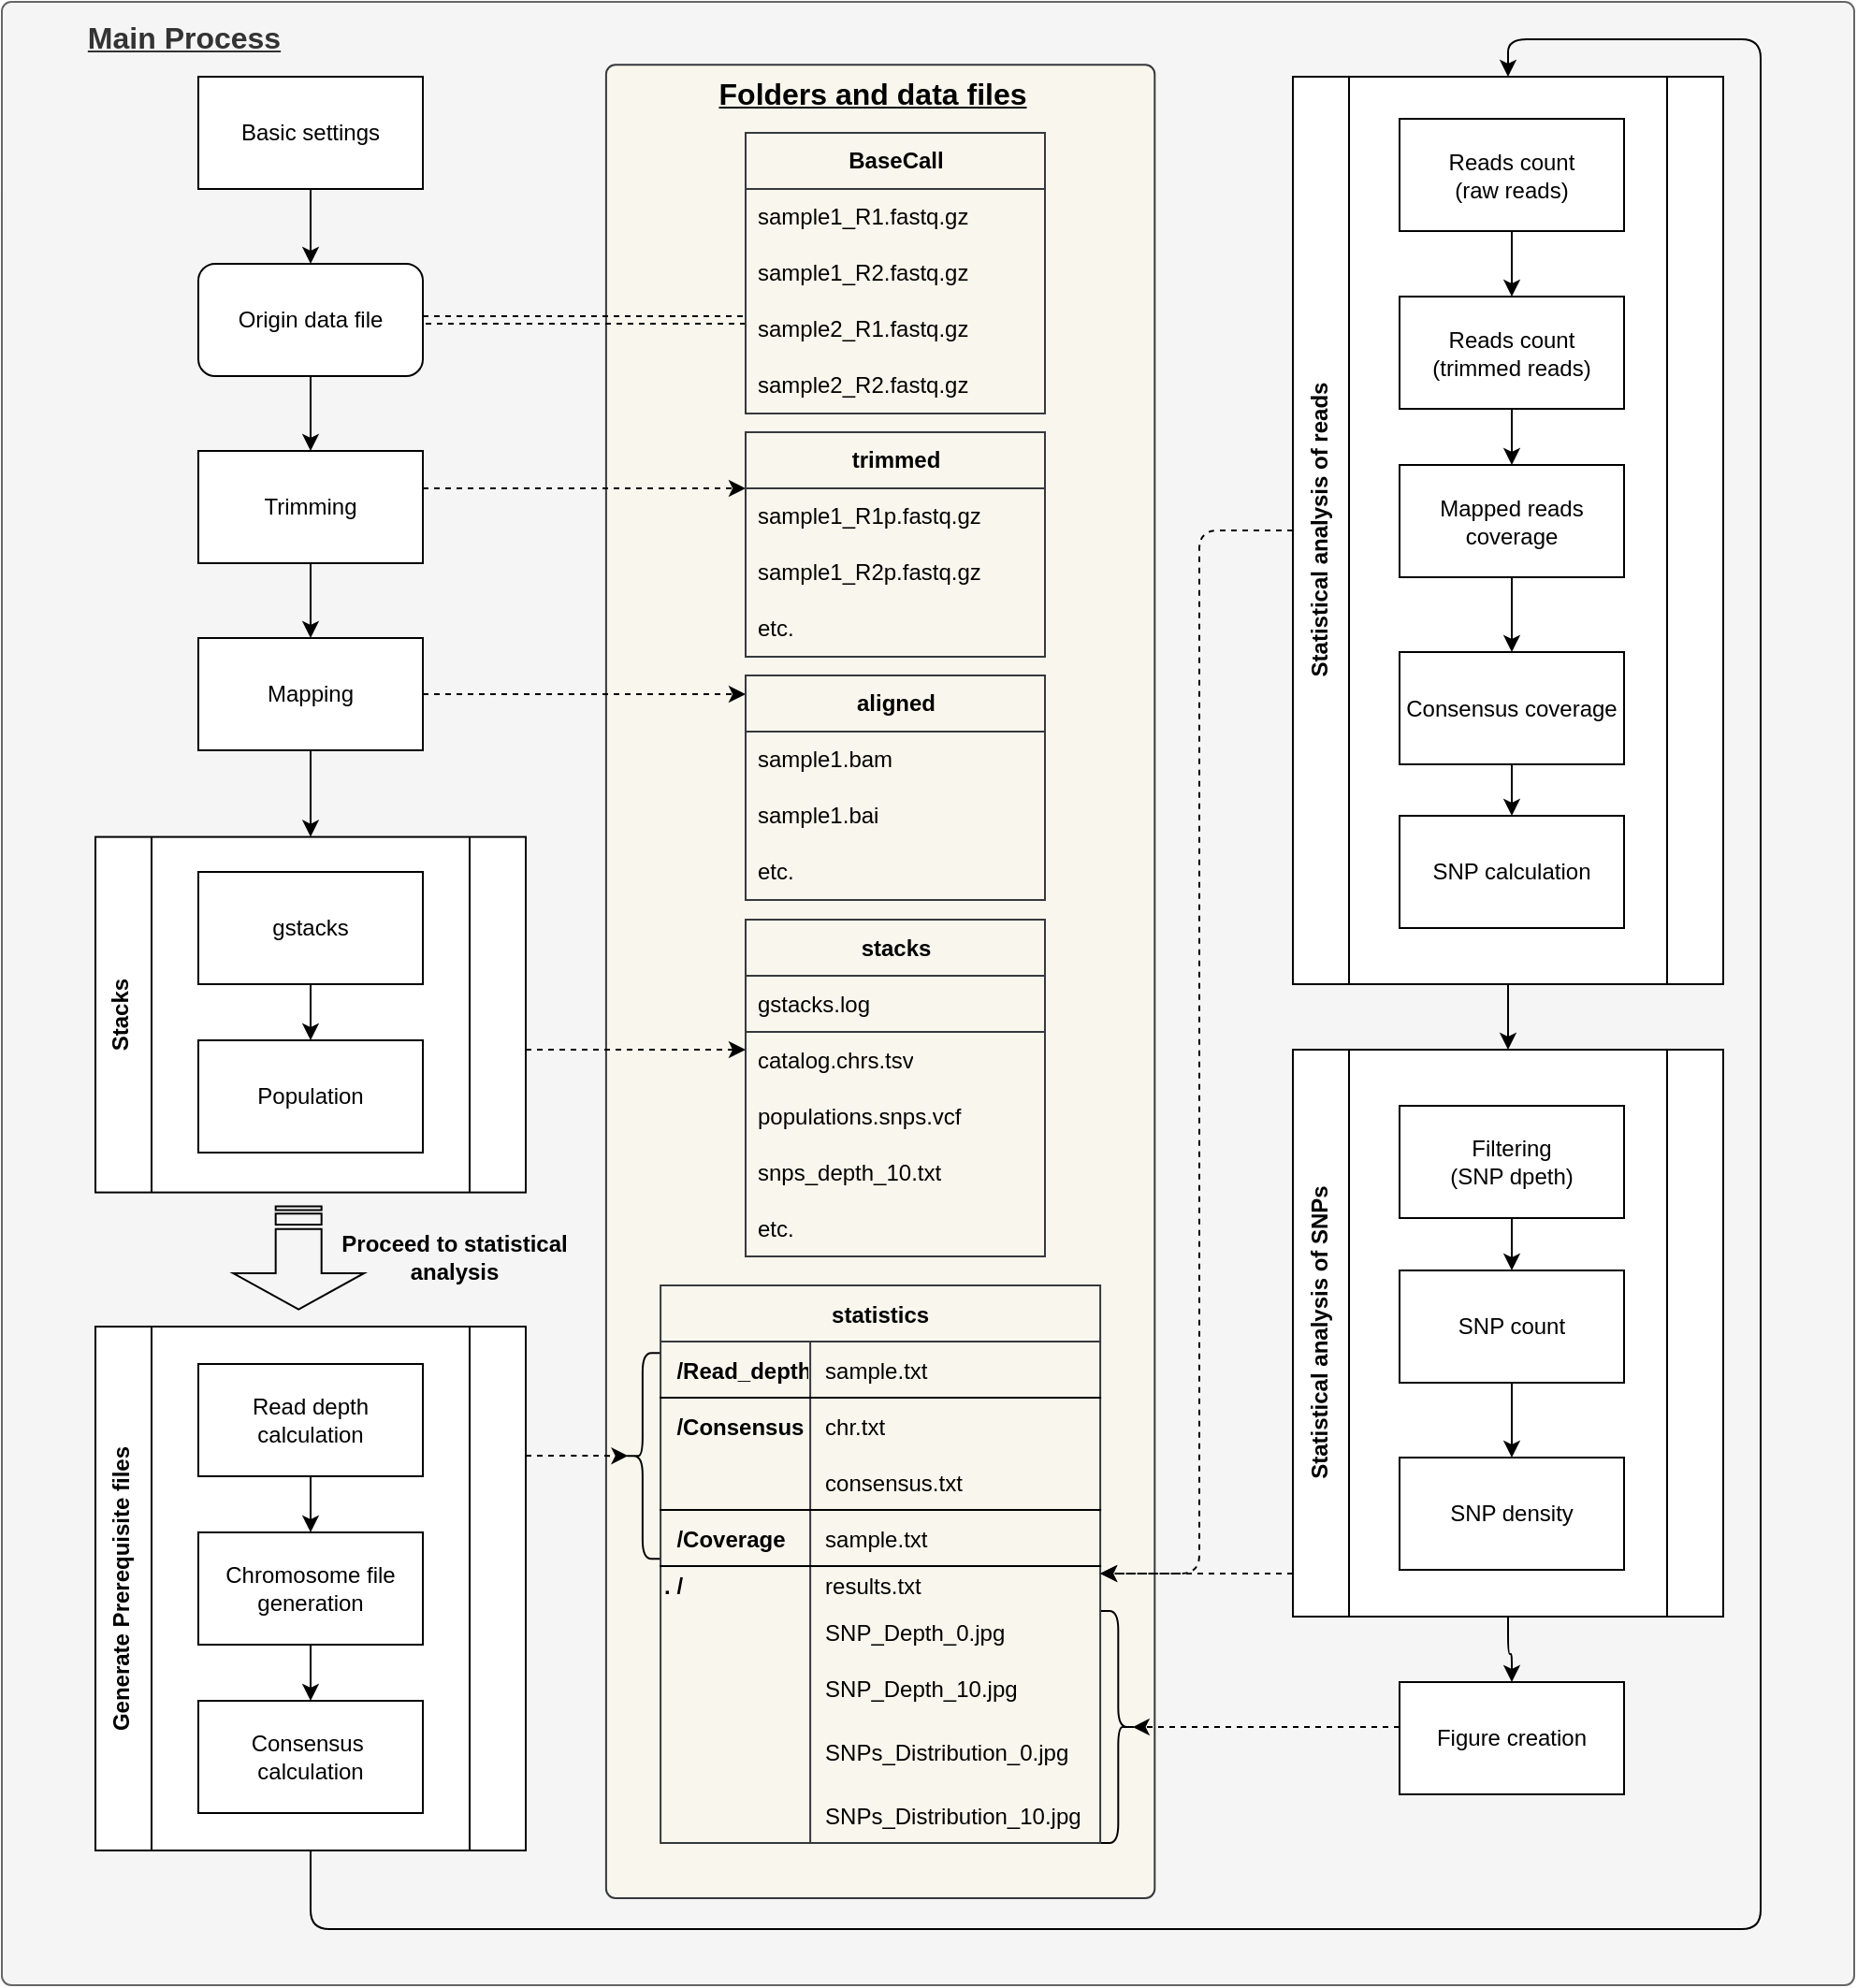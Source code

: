 <mxfile version="20.8.5" type="github">
  <diagram id="C5RBs43oDa-KdzZeNtuy" name="Page-1">
    <mxGraphModel dx="1242" dy="796" grid="1" gridSize="10" guides="1" tooltips="1" connect="1" arrows="1" fold="1" page="1" pageScale="1" pageWidth="1169" pageHeight="827" math="0" shadow="0">
      <root>
        <mxCell id="WIyWlLk6GJQsqaUBKTNV-0" />
        <mxCell id="WIyWlLk6GJQsqaUBKTNV-1" parent="WIyWlLk6GJQsqaUBKTNV-0" />
        <mxCell id="ZqLwVkyyeCJWZtCOjeCk-284" value="" style="rounded=1;absoluteArcSize=1;html=1;arcSize=10;sketch=0;fillColor=#f5f5f5;fontColor=#333333;strokeColor=#666666;fontStyle=5;align=left;verticalAlign=top;fontSize=16;" parent="WIyWlLk6GJQsqaUBKTNV-1" vertex="1">
          <mxGeometry x="50" y="60" width="990" height="1060" as="geometry" />
        </mxCell>
        <mxCell id="ZqLwVkyyeCJWZtCOjeCk-285" value="" style="html=1;shape=mxgraph.er.anchor;whiteSpace=wrap;sketch=0;fillColor=none;gradientColor=none;" parent="ZqLwVkyyeCJWZtCOjeCk-284" vertex="1">
          <mxGeometry width="495" height="1060.0" as="geometry" />
        </mxCell>
        <mxCell id="ZqLwVkyyeCJWZtCOjeCk-286" value="" style="rounded=1;absoluteArcSize=1;html=1;arcSize=10;whiteSpace=wrap;points=[];sketch=0;fillColor=#f9f7ed;strokeColor=#36393d;" parent="ZqLwVkyyeCJWZtCOjeCk-284" vertex="1">
          <mxGeometry x="322.95" y="33.68" width="293.2" height="979.81" as="geometry" />
        </mxCell>
        <mxCell id="ZqLwVkyyeCJWZtCOjeCk-268" value="Folders and data files" style="text;html=1;align=center;verticalAlign=middle;resizable=0;points=[];autosize=1;strokeColor=none;fillColor=none;sketch=0;fontStyle=5;fontSize=16;" parent="ZqLwVkyyeCJWZtCOjeCk-284" vertex="1">
          <mxGeometry x="370.049" y="33.681" width="190" height="30" as="geometry" />
        </mxCell>
        <mxCell id="ZqLwVkyyeCJWZtCOjeCk-260" value="" style="shape=curlyBracket;whiteSpace=wrap;html=1;rounded=1;flipH=1;labelPosition=right;verticalLabelPosition=middle;align=left;verticalAlign=middle;sketch=0;fillColor=none;gradientColor=none;rotation=-180;" parent="ZqLwVkyyeCJWZtCOjeCk-284" vertex="1">
          <mxGeometry x="332.83" y="722.11" width="19.22" height="110" as="geometry" />
        </mxCell>
        <mxCell id="ZqLwVkyyeCJWZtCOjeCk-213" value="" style="shape=curlyBracket;whiteSpace=wrap;html=1;rounded=1;flipH=1;labelPosition=right;verticalLabelPosition=middle;align=left;verticalAlign=middle;sketch=0;fillColor=none;gradientColor=none;" parent="ZqLwVkyyeCJWZtCOjeCk-284" vertex="1">
          <mxGeometry x="587.05" y="860" width="19.22" height="124.02" as="geometry" />
        </mxCell>
        <mxCell id="ZqLwVkyyeCJWZtCOjeCk-303" value="&lt;span style=&quot;color: rgb(51, 51, 51); font-weight: 700; text-align: left;&quot;&gt; &lt;/span&gt;&lt;span style=&quot;color: rgb(51, 51, 51); font-weight: 700; text-align: left; text-decoration-line: underline;&quot;&gt;Main Process&lt;/span&gt;" style="text;html=1;strokeColor=none;fillColor=none;align=center;verticalAlign=middle;whiteSpace=wrap;rounded=0;dashed=1;sketch=0;fontSize=16;" parent="ZqLwVkyyeCJWZtCOjeCk-284" vertex="1">
          <mxGeometry x="30.002" y="3.68" width="134.563" height="30" as="geometry" />
        </mxCell>
        <mxCell id="ZqLwVkyyeCJWZtCOjeCk-277" value="&lt;span style=&quot;&quot;&gt;Proceed to statistical analysis&lt;/span&gt;" style="text;html=1;strokeColor=none;fillColor=none;align=center;verticalAlign=middle;whiteSpace=wrap;rounded=0;sketch=0;fontStyle=1" parent="ZqLwVkyyeCJWZtCOjeCk-284" vertex="1">
          <mxGeometry x="164.566" y="656.579" width="153.786" height="29.444" as="geometry" />
        </mxCell>
        <mxCell id="ZqLwVkyyeCJWZtCOjeCk-266" value="" style="html=1;shadow=0;dashed=0;align=center;verticalAlign=middle;shape=mxgraph.arrows2.stripedArrow;dy=0.65;dx=19.35;notch=12.12;sketch=0;fillColor=none;gradientColor=none;rotation=90;horizontal=0;" parent="ZqLwVkyyeCJWZtCOjeCk-284" vertex="1">
          <mxGeometry x="131.09" y="636.3" width="55" height="70" as="geometry" />
        </mxCell>
        <mxCell id="udIDpk6i8Oj4AV6wkEg2-2" value="Stacks" style="shape=process;whiteSpace=wrap;html=1;backgroundOutline=1;horizontal=0;verticalAlign=top;fontStyle=1;size=0.13;" vertex="1" parent="ZqLwVkyyeCJWZtCOjeCk-284">
          <mxGeometry x="50" y="446.3" width="230" height="190" as="geometry" />
        </mxCell>
        <mxCell id="udIDpk6i8Oj4AV6wkEg2-3" value="Basic settings" style="rounded=0;whiteSpace=wrap;html=1;flipH=1;" vertex="1" parent="ZqLwVkyyeCJWZtCOjeCk-284">
          <mxGeometry x="105" y="40" width="120" height="60" as="geometry" />
        </mxCell>
        <mxCell id="ZqLwVkyyeCJWZtCOjeCk-4" value="Trimming" style="rounded=0;whiteSpace=wrap;html=1;flipH=1;" parent="ZqLwVkyyeCJWZtCOjeCk-284" vertex="1">
          <mxGeometry x="105" y="240" width="120" height="60" as="geometry" />
        </mxCell>
        <mxCell id="WIyWlLk6GJQsqaUBKTNV-3" value="Origin data file" style="rounded=1;whiteSpace=wrap;html=1;fontSize=12;glass=0;strokeWidth=1;shadow=0;flipH=1;" parent="ZqLwVkyyeCJWZtCOjeCk-284" vertex="1">
          <mxGeometry x="105" y="140" width="120" height="60" as="geometry" />
        </mxCell>
        <mxCell id="ZqLwVkyyeCJWZtCOjeCk-13" style="rounded=0;orthogonalLoop=1;jettySize=auto;html=1;entryX=0.5;entryY=0;entryDx=0;entryDy=0;" parent="ZqLwVkyyeCJWZtCOjeCk-284" source="WIyWlLk6GJQsqaUBKTNV-3" target="ZqLwVkyyeCJWZtCOjeCk-4" edge="1">
          <mxGeometry relative="1" as="geometry" />
        </mxCell>
        <mxCell id="udIDpk6i8Oj4AV6wkEg2-5" value="" style="edgeStyle=orthogonalEdgeStyle;rounded=0;orthogonalLoop=1;jettySize=auto;html=1;" edge="1" parent="ZqLwVkyyeCJWZtCOjeCk-284" source="udIDpk6i8Oj4AV6wkEg2-3" target="WIyWlLk6GJQsqaUBKTNV-3">
          <mxGeometry relative="1" as="geometry" />
        </mxCell>
        <mxCell id="ZqLwVkyyeCJWZtCOjeCk-168" value="statistics" style="shape=table;startSize=30;container=1;collapsible=1;childLayout=tableLayout;fixedRows=1;rowLines=0;fontStyle=1;align=center;resizeLast=1;fillColor=#f9f7ed;strokeColor=#36393d;" parent="ZqLwVkyyeCJWZtCOjeCk-284" vertex="1">
          <mxGeometry x="352.05" y="686.02" width="235" height="298" as="geometry" />
        </mxCell>
        <mxCell id="ZqLwVkyyeCJWZtCOjeCk-184" value="" style="shape=tableRow;horizontal=0;startSize=0;swimlaneHead=0;swimlaneBody=0;fillColor=none;collapsible=0;dropTarget=0;points=[[0,0.5],[1,0.5]];portConstraint=eastwest;top=0;left=0;right=0;bottom=1;" parent="ZqLwVkyyeCJWZtCOjeCk-168" vertex="1">
          <mxGeometry y="30" width="235" height="30" as="geometry" />
        </mxCell>
        <mxCell id="ZqLwVkyyeCJWZtCOjeCk-185" value="  /Read_depth" style="shape=partialRectangle;connectable=0;fillColor=none;top=0;left=0;bottom=0;right=0;fontStyle=1;overflow=hidden;align=left;" parent="ZqLwVkyyeCJWZtCOjeCk-184" vertex="1">
          <mxGeometry width="80" height="30" as="geometry">
            <mxRectangle width="80" height="30" as="alternateBounds" />
          </mxGeometry>
        </mxCell>
        <mxCell id="ZqLwVkyyeCJWZtCOjeCk-186" value="sample.txt" style="shape=partialRectangle;connectable=0;fillColor=none;top=0;left=0;bottom=0;right=0;align=left;spacingLeft=6;fontStyle=0;overflow=hidden;" parent="ZqLwVkyyeCJWZtCOjeCk-184" vertex="1">
          <mxGeometry x="80" width="155" height="30" as="geometry">
            <mxRectangle width="155" height="30" as="alternateBounds" />
          </mxGeometry>
        </mxCell>
        <mxCell id="ZqLwVkyyeCJWZtCOjeCk-169" value="" style="shape=tableRow;horizontal=0;startSize=0;swimlaneHead=0;swimlaneBody=0;fillColor=none;collapsible=0;dropTarget=0;points=[[0,0.5],[1,0.5]];portConstraint=eastwest;top=0;left=0;right=0;bottom=0;" parent="ZqLwVkyyeCJWZtCOjeCk-168" vertex="1">
          <mxGeometry y="60" width="235" height="30" as="geometry" />
        </mxCell>
        <mxCell id="ZqLwVkyyeCJWZtCOjeCk-170" value="  /Consensus" style="shape=partialRectangle;connectable=0;fillColor=none;top=0;left=0;bottom=0;right=0;fontStyle=1;overflow=hidden;align=left;" parent="ZqLwVkyyeCJWZtCOjeCk-169" vertex="1">
          <mxGeometry width="80" height="30" as="geometry">
            <mxRectangle width="80" height="30" as="alternateBounds" />
          </mxGeometry>
        </mxCell>
        <mxCell id="ZqLwVkyyeCJWZtCOjeCk-171" value="chr.txt" style="shape=partialRectangle;connectable=0;fillColor=none;top=0;left=0;bottom=0;right=0;align=left;spacingLeft=6;fontStyle=0;overflow=hidden;" parent="ZqLwVkyyeCJWZtCOjeCk-169" vertex="1">
          <mxGeometry x="80" width="155" height="30" as="geometry">
            <mxRectangle width="155" height="30" as="alternateBounds" />
          </mxGeometry>
        </mxCell>
        <mxCell id="ZqLwVkyyeCJWZtCOjeCk-172" value="" style="shape=tableRow;horizontal=0;startSize=0;swimlaneHead=0;swimlaneBody=0;fillColor=none;collapsible=0;dropTarget=0;points=[[0,0.5],[1,0.5]];portConstraint=eastwest;top=0;left=0;right=0;bottom=1;" parent="ZqLwVkyyeCJWZtCOjeCk-168" vertex="1">
          <mxGeometry y="90" width="235" height="30" as="geometry" />
        </mxCell>
        <mxCell id="ZqLwVkyyeCJWZtCOjeCk-173" value="" style="shape=partialRectangle;connectable=0;fillColor=none;top=0;left=0;bottom=0;right=0;fontStyle=1;overflow=hidden;align=left;" parent="ZqLwVkyyeCJWZtCOjeCk-172" vertex="1">
          <mxGeometry width="80" height="30" as="geometry">
            <mxRectangle width="80" height="30" as="alternateBounds" />
          </mxGeometry>
        </mxCell>
        <mxCell id="ZqLwVkyyeCJWZtCOjeCk-174" value="consensus.txt" style="shape=partialRectangle;connectable=0;fillColor=none;top=0;left=0;bottom=0;right=0;align=left;spacingLeft=6;fontStyle=0;overflow=hidden;" parent="ZqLwVkyyeCJWZtCOjeCk-172" vertex="1">
          <mxGeometry x="80" width="155" height="30" as="geometry">
            <mxRectangle width="155" height="30" as="alternateBounds" />
          </mxGeometry>
        </mxCell>
        <mxCell id="ZqLwVkyyeCJWZtCOjeCk-187" value="" style="shape=tableRow;horizontal=0;startSize=0;swimlaneHead=0;swimlaneBody=0;fillColor=none;collapsible=0;dropTarget=0;points=[[0,0.5],[1,0.5]];portConstraint=eastwest;top=0;left=0;right=0;bottom=1;" parent="ZqLwVkyyeCJWZtCOjeCk-168" vertex="1">
          <mxGeometry y="120" width="235" height="30" as="geometry" />
        </mxCell>
        <mxCell id="ZqLwVkyyeCJWZtCOjeCk-188" value="  /Coverage" style="shape=partialRectangle;connectable=0;fillColor=none;top=0;left=0;bottom=0;right=0;fontStyle=1;overflow=hidden;align=left;" parent="ZqLwVkyyeCJWZtCOjeCk-187" vertex="1">
          <mxGeometry width="80" height="30" as="geometry">
            <mxRectangle width="80" height="30" as="alternateBounds" />
          </mxGeometry>
        </mxCell>
        <mxCell id="ZqLwVkyyeCJWZtCOjeCk-189" value="sample.txt" style="shape=partialRectangle;connectable=0;fillColor=none;top=0;left=0;bottom=0;right=0;align=left;spacingLeft=6;fontStyle=0;overflow=hidden;" parent="ZqLwVkyyeCJWZtCOjeCk-187" vertex="1">
          <mxGeometry x="80" width="155" height="30" as="geometry">
            <mxRectangle width="155" height="30" as="alternateBounds" />
          </mxGeometry>
        </mxCell>
        <mxCell id="ZqLwVkyyeCJWZtCOjeCk-175" value="" style="shape=tableRow;horizontal=0;startSize=0;swimlaneHead=0;swimlaneBody=0;fillColor=none;collapsible=0;dropTarget=0;points=[[0,0.5],[1,0.5]];portConstraint=eastwest;top=0;left=0;right=0;bottom=0;fontStyle=1" parent="ZqLwVkyyeCJWZtCOjeCk-168" vertex="1">
          <mxGeometry y="150" width="235" height="20" as="geometry" />
        </mxCell>
        <mxCell id="ZqLwVkyyeCJWZtCOjeCk-176" value=". /" style="shape=partialRectangle;connectable=0;fillColor=none;top=0;left=0;bottom=0;right=0;editable=1;overflow=hidden;fontStyle=1;align=left;" parent="ZqLwVkyyeCJWZtCOjeCk-175" vertex="1">
          <mxGeometry width="80" height="20" as="geometry">
            <mxRectangle width="80" height="20" as="alternateBounds" />
          </mxGeometry>
        </mxCell>
        <mxCell id="ZqLwVkyyeCJWZtCOjeCk-177" value="results.txt" style="shape=partialRectangle;connectable=0;fillColor=none;top=0;left=0;bottom=0;right=0;align=left;spacingLeft=6;overflow=hidden;" parent="ZqLwVkyyeCJWZtCOjeCk-175" vertex="1">
          <mxGeometry x="80" width="155" height="20" as="geometry">
            <mxRectangle width="155" height="20" as="alternateBounds" />
          </mxGeometry>
        </mxCell>
        <mxCell id="ZqLwVkyyeCJWZtCOjeCk-178" value="" style="shape=tableRow;horizontal=0;startSize=0;swimlaneHead=0;swimlaneBody=0;fillColor=none;collapsible=0;dropTarget=0;points=[[0,0.5],[1,0.5]];portConstraint=eastwest;top=0;left=0;right=0;bottom=0;" parent="ZqLwVkyyeCJWZtCOjeCk-168" vertex="1">
          <mxGeometry y="170" width="235" height="30" as="geometry" />
        </mxCell>
        <mxCell id="ZqLwVkyyeCJWZtCOjeCk-179" value="" style="shape=partialRectangle;connectable=0;fillColor=none;top=0;left=0;bottom=0;right=0;editable=1;overflow=hidden;" parent="ZqLwVkyyeCJWZtCOjeCk-178" vertex="1">
          <mxGeometry width="80" height="30" as="geometry">
            <mxRectangle width="80" height="30" as="alternateBounds" />
          </mxGeometry>
        </mxCell>
        <mxCell id="ZqLwVkyyeCJWZtCOjeCk-180" value="SNP_Depth_0.jpg" style="shape=partialRectangle;connectable=0;fillColor=none;top=0;left=0;bottom=0;right=0;align=left;spacingLeft=6;overflow=hidden;" parent="ZqLwVkyyeCJWZtCOjeCk-178" vertex="1">
          <mxGeometry x="80" width="155" height="30" as="geometry">
            <mxRectangle width="155" height="30" as="alternateBounds" />
          </mxGeometry>
        </mxCell>
        <mxCell id="ZqLwVkyyeCJWZtCOjeCk-181" value="" style="shape=tableRow;horizontal=0;startSize=0;swimlaneHead=0;swimlaneBody=0;fillColor=none;collapsible=0;dropTarget=0;points=[[0,0.5],[1,0.5]];portConstraint=eastwest;top=0;left=0;right=0;bottom=0;" parent="ZqLwVkyyeCJWZtCOjeCk-168" vertex="1">
          <mxGeometry y="200" width="235" height="30" as="geometry" />
        </mxCell>
        <mxCell id="ZqLwVkyyeCJWZtCOjeCk-182" value="" style="shape=partialRectangle;connectable=0;fillColor=none;top=0;left=0;bottom=0;right=0;editable=1;overflow=hidden;" parent="ZqLwVkyyeCJWZtCOjeCk-181" vertex="1">
          <mxGeometry width="80" height="30" as="geometry">
            <mxRectangle width="80" height="30" as="alternateBounds" />
          </mxGeometry>
        </mxCell>
        <mxCell id="ZqLwVkyyeCJWZtCOjeCk-183" value="SNP_Depth_10.jpg" style="shape=partialRectangle;connectable=0;fillColor=none;top=0;left=0;bottom=0;right=0;align=left;spacingLeft=6;overflow=hidden;" parent="ZqLwVkyyeCJWZtCOjeCk-181" vertex="1">
          <mxGeometry x="80" width="155" height="30" as="geometry">
            <mxRectangle width="155" height="30" as="alternateBounds" />
          </mxGeometry>
        </mxCell>
        <mxCell id="ZqLwVkyyeCJWZtCOjeCk-195" value="" style="shape=tableRow;horizontal=0;startSize=0;swimlaneHead=0;swimlaneBody=0;fillColor=none;collapsible=0;dropTarget=0;points=[[0,0.5],[1,0.5]];portConstraint=eastwest;top=0;left=0;right=0;bottom=0;" parent="ZqLwVkyyeCJWZtCOjeCk-168" vertex="1">
          <mxGeometry y="230" width="235" height="38" as="geometry" />
        </mxCell>
        <mxCell id="ZqLwVkyyeCJWZtCOjeCk-196" value="" style="shape=partialRectangle;connectable=0;fillColor=none;top=0;left=0;bottom=0;right=0;editable=1;overflow=hidden;" parent="ZqLwVkyyeCJWZtCOjeCk-195" vertex="1">
          <mxGeometry width="80" height="38" as="geometry">
            <mxRectangle width="80" height="38" as="alternateBounds" />
          </mxGeometry>
        </mxCell>
        <mxCell id="ZqLwVkyyeCJWZtCOjeCk-197" value="SNPs_Distribution_0.jpg" style="shape=partialRectangle;connectable=0;fillColor=none;top=0;left=0;bottom=0;right=0;align=left;spacingLeft=6;overflow=hidden;" parent="ZqLwVkyyeCJWZtCOjeCk-195" vertex="1">
          <mxGeometry x="80" width="155" height="38" as="geometry">
            <mxRectangle width="155" height="38" as="alternateBounds" />
          </mxGeometry>
        </mxCell>
        <mxCell id="ZqLwVkyyeCJWZtCOjeCk-198" value="" style="shape=tableRow;horizontal=0;startSize=0;swimlaneHead=0;swimlaneBody=0;fillColor=none;collapsible=0;dropTarget=0;points=[[0,0.5],[1,0.5]];portConstraint=eastwest;top=0;left=0;right=0;bottom=0;" parent="ZqLwVkyyeCJWZtCOjeCk-168" vertex="1">
          <mxGeometry y="268" width="235" height="30" as="geometry" />
        </mxCell>
        <mxCell id="ZqLwVkyyeCJWZtCOjeCk-199" value="" style="shape=partialRectangle;connectable=0;fillColor=none;top=0;left=0;bottom=0;right=0;editable=1;overflow=hidden;" parent="ZqLwVkyyeCJWZtCOjeCk-198" vertex="1">
          <mxGeometry width="80" height="30" as="geometry">
            <mxRectangle width="80" height="30" as="alternateBounds" />
          </mxGeometry>
        </mxCell>
        <mxCell id="ZqLwVkyyeCJWZtCOjeCk-200" value="SNPs_Distribution_10.jpg" style="shape=partialRectangle;connectable=0;fillColor=none;top=0;left=0;bottom=0;right=0;align=left;spacingLeft=6;overflow=hidden;" parent="ZqLwVkyyeCJWZtCOjeCk-198" vertex="1">
          <mxGeometry x="80" width="155" height="30" as="geometry">
            <mxRectangle width="155" height="30" as="alternateBounds" />
          </mxGeometry>
        </mxCell>
        <mxCell id="ZqLwVkyyeCJWZtCOjeCk-234" style="edgeStyle=orthogonalEdgeStyle;orthogonalLoop=1;jettySize=auto;html=1;endArrow=none;endFill=0;shape=link;dashed=1;" parent="WIyWlLk6GJQsqaUBKTNV-1" source="WIyWlLk6GJQsqaUBKTNV-3" target="ZqLwVkyyeCJWZtCOjeCk-22" edge="1">
          <mxGeometry relative="1" as="geometry">
            <Array as="points">
              <mxPoint x="400" y="230" />
              <mxPoint x="400" y="230" />
            </Array>
          </mxGeometry>
        </mxCell>
        <mxCell id="ZqLwVkyyeCJWZtCOjeCk-15" value="" style="edgeStyle=none;rounded=0;orthogonalLoop=1;jettySize=auto;html=1;" parent="WIyWlLk6GJQsqaUBKTNV-1" source="ZqLwVkyyeCJWZtCOjeCk-4" target="ZqLwVkyyeCJWZtCOjeCk-14" edge="1">
          <mxGeometry relative="1" as="geometry" />
        </mxCell>
        <mxCell id="ZqLwVkyyeCJWZtCOjeCk-290" style="edgeStyle=orthogonalEdgeStyle;orthogonalLoop=1;jettySize=auto;html=1;startArrow=none;startFill=0;endArrow=classic;endFill=1;dashed=1;" parent="WIyWlLk6GJQsqaUBKTNV-1" source="ZqLwVkyyeCJWZtCOjeCk-4" target="ZqLwVkyyeCJWZtCOjeCk-6" edge="1">
          <mxGeometry relative="1" as="geometry">
            <Array as="points">
              <mxPoint x="410" y="320" />
              <mxPoint x="410" y="320" />
            </Array>
          </mxGeometry>
        </mxCell>
        <mxCell id="ZqLwVkyyeCJWZtCOjeCk-6" value="trimmed" style="swimlane;fontStyle=1;childLayout=stackLayout;horizontal=1;startSize=30;horizontalStack=0;resizeParent=1;resizeParentMax=0;resizeLast=0;collapsible=1;marginBottom=0;whiteSpace=wrap;html=1;fillColor=#f9f7ed;strokeColor=#36393d;" parent="WIyWlLk6GJQsqaUBKTNV-1" vertex="1">
          <mxGeometry x="447.5" y="290" width="160" height="120" as="geometry" />
        </mxCell>
        <mxCell id="ZqLwVkyyeCJWZtCOjeCk-45" value="sample1_R1p.fastq.gz" style="text;strokeColor=none;fillColor=none;align=left;verticalAlign=middle;spacingLeft=4;spacingRight=4;overflow=hidden;points=[[0,0.5],[1,0.5]];portConstraint=eastwest;rotatable=0;whiteSpace=wrap;html=1;" parent="ZqLwVkyyeCJWZtCOjeCk-6" vertex="1">
          <mxGeometry y="30" width="160" height="30" as="geometry" />
        </mxCell>
        <mxCell id="ZqLwVkyyeCJWZtCOjeCk-46" value="sample1_R2p.fastq.gz" style="text;strokeColor=none;fillColor=none;align=left;verticalAlign=middle;spacingLeft=4;spacingRight=4;overflow=hidden;points=[[0,0.5],[1,0.5]];portConstraint=eastwest;rotatable=0;whiteSpace=wrap;html=1;" parent="ZqLwVkyyeCJWZtCOjeCk-6" vertex="1">
          <mxGeometry y="60" width="160" height="30" as="geometry" />
        </mxCell>
        <mxCell id="ZqLwVkyyeCJWZtCOjeCk-47" value="etc." style="text;strokeColor=none;fillColor=none;align=left;verticalAlign=middle;spacingLeft=4;spacingRight=4;overflow=hidden;points=[[0,0.5],[1,0.5]];portConstraint=eastwest;rotatable=0;whiteSpace=wrap;html=1;" parent="ZqLwVkyyeCJWZtCOjeCk-6" vertex="1">
          <mxGeometry y="90" width="160" height="30" as="geometry" />
        </mxCell>
        <mxCell id="ZqLwVkyyeCJWZtCOjeCk-17" value="" style="edgeStyle=none;rounded=0;orthogonalLoop=1;jettySize=auto;html=1;entryX=0.5;entryY=0;entryDx=0;entryDy=0;" parent="WIyWlLk6GJQsqaUBKTNV-1" source="ZqLwVkyyeCJWZtCOjeCk-14" edge="1" target="udIDpk6i8Oj4AV6wkEg2-2">
          <mxGeometry relative="1" as="geometry">
            <mxPoint x="215" y="500" as="targetPoint" />
          </mxGeometry>
        </mxCell>
        <mxCell id="ZqLwVkyyeCJWZtCOjeCk-291" style="edgeStyle=orthogonalEdgeStyle;orthogonalLoop=1;jettySize=auto;html=1;startArrow=none;startFill=0;endArrow=classic;endFill=1;dashed=1;" parent="WIyWlLk6GJQsqaUBKTNV-1" source="ZqLwVkyyeCJWZtCOjeCk-14" target="ZqLwVkyyeCJWZtCOjeCk-26" edge="1">
          <mxGeometry relative="1" as="geometry">
            <Array as="points">
              <mxPoint x="410" y="430" />
              <mxPoint x="410" y="430" />
            </Array>
          </mxGeometry>
        </mxCell>
        <mxCell id="ZqLwVkyyeCJWZtCOjeCk-14" value="Mapping" style="whiteSpace=wrap;html=1;rounded=0;" parent="WIyWlLk6GJQsqaUBKTNV-1" vertex="1">
          <mxGeometry x="155" y="400" width="120" height="60" as="geometry" />
        </mxCell>
        <mxCell id="ZqLwVkyyeCJWZtCOjeCk-26" value="aligned" style="swimlane;fontStyle=1;childLayout=stackLayout;horizontal=1;startSize=30;horizontalStack=0;resizeParent=1;resizeParentMax=0;resizeLast=0;collapsible=1;marginBottom=0;whiteSpace=wrap;html=1;fillColor=#f9f7ed;strokeColor=#36393d;" parent="WIyWlLk6GJQsqaUBKTNV-1" vertex="1">
          <mxGeometry x="447.5" y="420" width="160" height="120" as="geometry" />
        </mxCell>
        <mxCell id="ZqLwVkyyeCJWZtCOjeCk-27" value="sample1.bam" style="text;strokeColor=none;fillColor=none;align=left;verticalAlign=middle;spacingLeft=4;spacingRight=4;overflow=hidden;points=[[0,0.5],[1,0.5]];portConstraint=eastwest;rotatable=0;whiteSpace=wrap;html=1;" parent="ZqLwVkyyeCJWZtCOjeCk-26" vertex="1">
          <mxGeometry y="30" width="160" height="30" as="geometry" />
        </mxCell>
        <mxCell id="ZqLwVkyyeCJWZtCOjeCk-28" value="sample1.bai" style="text;strokeColor=none;fillColor=none;align=left;verticalAlign=middle;spacingLeft=4;spacingRight=4;overflow=hidden;points=[[0,0.5],[1,0.5]];portConstraint=eastwest;rotatable=0;whiteSpace=wrap;html=1;" parent="ZqLwVkyyeCJWZtCOjeCk-26" vertex="1">
          <mxGeometry y="60" width="160" height="30" as="geometry" />
        </mxCell>
        <mxCell id="ZqLwVkyyeCJWZtCOjeCk-249" value="etc." style="text;strokeColor=none;fillColor=none;align=left;verticalAlign=middle;spacingLeft=4;spacingRight=4;overflow=hidden;points=[[0,0.5],[1,0.5]];portConstraint=eastwest;rotatable=0;whiteSpace=wrap;html=1;" parent="ZqLwVkyyeCJWZtCOjeCk-26" vertex="1">
          <mxGeometry y="90" width="160" height="30" as="geometry" />
        </mxCell>
        <mxCell id="ZqLwVkyyeCJWZtCOjeCk-30" value="stacks" style="swimlane;fontStyle=1;childLayout=stackLayout;horizontal=1;startSize=30;horizontalStack=0;resizeParent=1;resizeParentMax=0;resizeLast=0;collapsible=1;marginBottom=0;whiteSpace=wrap;html=1;fillColor=#f9f7ed;strokeColor=#36393d;" parent="WIyWlLk6GJQsqaUBKTNV-1" vertex="1">
          <mxGeometry x="447.5" y="550.5" width="160" height="180" as="geometry" />
        </mxCell>
        <mxCell id="ZqLwVkyyeCJWZtCOjeCk-252" value="gstacks.log" style="text;strokeColor=#36393d;fillColor=#f9f7ed;align=left;verticalAlign=middle;spacingLeft=4;spacingRight=4;overflow=hidden;points=[[0,0.5],[1,0.5]];portConstraint=eastwest;rotatable=0;whiteSpace=wrap;html=1;" parent="ZqLwVkyyeCJWZtCOjeCk-30" vertex="1">
          <mxGeometry y="30" width="160" height="30" as="geometry" />
        </mxCell>
        <mxCell id="ZqLwVkyyeCJWZtCOjeCk-31" value="catalog.chrs.tsv" style="text;strokeColor=none;fillColor=none;align=left;verticalAlign=middle;spacingLeft=4;spacingRight=4;overflow=hidden;points=[[0,0.5],[1,0.5]];portConstraint=eastwest;rotatable=0;whiteSpace=wrap;html=1;" parent="ZqLwVkyyeCJWZtCOjeCk-30" vertex="1">
          <mxGeometry y="60" width="160" height="30" as="geometry" />
        </mxCell>
        <mxCell id="ZqLwVkyyeCJWZtCOjeCk-33" value="populations.snps.vcf" style="text;strokeColor=none;fillColor=none;align=left;verticalAlign=middle;spacingLeft=4;spacingRight=4;overflow=hidden;points=[[0,0.5],[1,0.5]];portConstraint=eastwest;rotatable=0;whiteSpace=wrap;html=1;" parent="ZqLwVkyyeCJWZtCOjeCk-30" vertex="1">
          <mxGeometry y="90" width="160" height="30" as="geometry" />
        </mxCell>
        <mxCell id="ZqLwVkyyeCJWZtCOjeCk-250" value="snps_depth_10.txt" style="text;strokeColor=none;fillColor=none;align=left;verticalAlign=middle;spacingLeft=4;spacingRight=4;overflow=hidden;points=[[0,0.5],[1,0.5]];portConstraint=eastwest;rotatable=0;whiteSpace=wrap;html=1;" parent="ZqLwVkyyeCJWZtCOjeCk-30" vertex="1">
          <mxGeometry y="120" width="160" height="30" as="geometry" />
        </mxCell>
        <mxCell id="ZqLwVkyyeCJWZtCOjeCk-251" value="etc." style="text;strokeColor=none;fillColor=none;align=left;verticalAlign=middle;spacingLeft=4;spacingRight=4;overflow=hidden;points=[[0,0.5],[1,0.5]];portConstraint=eastwest;rotatable=0;whiteSpace=wrap;html=1;" parent="ZqLwVkyyeCJWZtCOjeCk-30" vertex="1">
          <mxGeometry y="150" width="160" height="30" as="geometry" />
        </mxCell>
        <mxCell id="ZqLwVkyyeCJWZtCOjeCk-16" value="gstacks" style="whiteSpace=wrap;html=1;rounded=0;" parent="WIyWlLk6GJQsqaUBKTNV-1" vertex="1">
          <mxGeometry x="155" y="525" width="120" height="60" as="geometry" />
        </mxCell>
        <mxCell id="ZqLwVkyyeCJWZtCOjeCk-21" style="edgeStyle=none;rounded=0;orthogonalLoop=1;jettySize=auto;html=1;" parent="WIyWlLk6GJQsqaUBKTNV-1" source="ZqLwVkyyeCJWZtCOjeCk-16" target="ZqLwVkyyeCJWZtCOjeCk-20" edge="1">
          <mxGeometry relative="1" as="geometry" />
        </mxCell>
        <mxCell id="ZqLwVkyyeCJWZtCOjeCk-20" value="Population" style="whiteSpace=wrap;html=1;rounded=0;" parent="WIyWlLk6GJQsqaUBKTNV-1" vertex="1">
          <mxGeometry x="155" y="615" width="120" height="60" as="geometry" />
        </mxCell>
        <mxCell id="ZqLwVkyyeCJWZtCOjeCk-295" style="edgeStyle=orthogonalEdgeStyle;orthogonalLoop=1;jettySize=auto;html=1;fontSize=16;startArrow=none;startFill=0;endArrow=classic;endFill=1;dashed=1;entryX=0.1;entryY=0.5;entryDx=0;entryDy=0;entryPerimeter=0;" parent="WIyWlLk6GJQsqaUBKTNV-1" source="ZqLwVkyyeCJWZtCOjeCk-59" target="ZqLwVkyyeCJWZtCOjeCk-213" edge="1">
          <mxGeometry relative="1" as="geometry">
            <Array as="points">
              <mxPoint x="720" y="982" />
              <mxPoint x="720" y="982" />
            </Array>
          </mxGeometry>
        </mxCell>
        <mxCell id="ZqLwVkyyeCJWZtCOjeCk-59" value="Figure creation" style="whiteSpace=wrap;html=1;" parent="WIyWlLk6GJQsqaUBKTNV-1" vertex="1">
          <mxGeometry x="797" y="958" width="120" height="60" as="geometry" />
        </mxCell>
        <mxCell id="ZqLwVkyyeCJWZtCOjeCk-272" style="edgeStyle=orthogonalEdgeStyle;orthogonalLoop=1;jettySize=auto;html=1;startArrow=none;startFill=0;endArrow=classic;endFill=1;entryX=0.5;entryY=0;entryDx=0;entryDy=0;" parent="WIyWlLk6GJQsqaUBKTNV-1" source="ZqLwVkyyeCJWZtCOjeCk-71" target="ZqLwVkyyeCJWZtCOjeCk-78" edge="1">
          <mxGeometry relative="1" as="geometry">
            <Array as="points">
              <mxPoint x="215" y="1090" />
              <mxPoint x="990" y="1090" />
              <mxPoint x="990" y="80" />
              <mxPoint x="855" y="80" />
            </Array>
          </mxGeometry>
        </mxCell>
        <mxCell id="ZqLwVkyyeCJWZtCOjeCk-301" style="edgeStyle=orthogonalEdgeStyle;orthogonalLoop=1;jettySize=auto;html=1;entryX=0.1;entryY=0.5;entryDx=0;entryDy=0;entryPerimeter=0;dashed=1;fontSize=16;startArrow=none;startFill=0;endArrow=classic;endFill=1;" parent="WIyWlLk6GJQsqaUBKTNV-1" source="ZqLwVkyyeCJWZtCOjeCk-71" target="ZqLwVkyyeCJWZtCOjeCk-260" edge="1">
          <mxGeometry relative="1" as="geometry">
            <Array as="points">
              <mxPoint x="360" y="837" />
              <mxPoint x="360" y="837" />
            </Array>
          </mxGeometry>
        </mxCell>
        <mxCell id="ZqLwVkyyeCJWZtCOjeCk-71" value="Generate Prerequisite files" style="shape=process;whiteSpace=wrap;html=1;backgroundOutline=1;horizontal=0;verticalAlign=top;fontStyle=1;size=0.13;" parent="WIyWlLk6GJQsqaUBKTNV-1" vertex="1">
          <mxGeometry x="100" y="768" width="230" height="280" as="geometry" />
        </mxCell>
        <mxCell id="ZqLwVkyyeCJWZtCOjeCk-74" value="" style="rounded=0;orthogonalLoop=1;jettySize=auto;html=1;endArrow=classic;endFill=1;elbow=horizontal;exitX=0.5;exitY=1;exitDx=0;exitDy=0;entryX=0.5;entryY=0;entryDx=0;entryDy=0;" parent="WIyWlLk6GJQsqaUBKTNV-1" source="ZqLwVkyyeCJWZtCOjeCk-72" target="ZqLwVkyyeCJWZtCOjeCk-73" edge="1">
          <mxGeometry relative="1" as="geometry" />
        </mxCell>
        <mxCell id="ZqLwVkyyeCJWZtCOjeCk-72" value="Read depth calculation" style="rounded=0;whiteSpace=wrap;html=1;" parent="WIyWlLk6GJQsqaUBKTNV-1" vertex="1">
          <mxGeometry x="155" y="788" width="120" height="60" as="geometry" />
        </mxCell>
        <mxCell id="ZqLwVkyyeCJWZtCOjeCk-76" value="" style="edgeStyle=none;rounded=0;orthogonalLoop=1;jettySize=auto;html=1;endArrow=classic;endFill=1;elbow=vertical;" parent="WIyWlLk6GJQsqaUBKTNV-1" source="ZqLwVkyyeCJWZtCOjeCk-73" target="ZqLwVkyyeCJWZtCOjeCk-75" edge="1">
          <mxGeometry relative="1" as="geometry" />
        </mxCell>
        <mxCell id="ZqLwVkyyeCJWZtCOjeCk-73" value="Chromosome file generation" style="rounded=0;whiteSpace=wrap;html=1;" parent="WIyWlLk6GJQsqaUBKTNV-1" vertex="1">
          <mxGeometry x="155" y="878" width="120" height="60" as="geometry" />
        </mxCell>
        <mxCell id="ZqLwVkyyeCJWZtCOjeCk-75" value="Consensus&amp;nbsp; calculation" style="rounded=0;whiteSpace=wrap;html=1;" parent="WIyWlLk6GJQsqaUBKTNV-1" vertex="1">
          <mxGeometry x="155" y="968" width="120" height="60" as="geometry" />
        </mxCell>
        <mxCell id="ZqLwVkyyeCJWZtCOjeCk-107" style="edgeStyle=orthogonalEdgeStyle;orthogonalLoop=1;jettySize=auto;html=1;entryX=0.5;entryY=0;entryDx=0;entryDy=0;" parent="WIyWlLk6GJQsqaUBKTNV-1" source="ZqLwVkyyeCJWZtCOjeCk-78" target="ZqLwVkyyeCJWZtCOjeCk-94" edge="1">
          <mxGeometry relative="1" as="geometry" />
        </mxCell>
        <mxCell id="ZqLwVkyyeCJWZtCOjeCk-300" style="edgeStyle=orthogonalEdgeStyle;orthogonalLoop=1;jettySize=auto;html=1;dashed=1;fontSize=16;startArrow=none;startFill=0;endArrow=classic;endFill=1;" parent="WIyWlLk6GJQsqaUBKTNV-1" source="ZqLwVkyyeCJWZtCOjeCk-78" target="ZqLwVkyyeCJWZtCOjeCk-175" edge="1">
          <mxGeometry relative="1" as="geometry">
            <Array as="points">
              <mxPoint x="690" y="342" />
              <mxPoint x="690" y="900" />
            </Array>
          </mxGeometry>
        </mxCell>
        <mxCell id="ZqLwVkyyeCJWZtCOjeCk-78" value="Statistical analysis of reads" style="shape=process;whiteSpace=wrap;html=1;backgroundOutline=1;horizontal=0;verticalAlign=top;fontStyle=1;size=0.13;" parent="WIyWlLk6GJQsqaUBKTNV-1" vertex="1">
          <mxGeometry x="740" y="100" width="230" height="485" as="geometry" />
        </mxCell>
        <mxCell id="ZqLwVkyyeCJWZtCOjeCk-87" value="" style="edgeStyle=none;rounded=0;orthogonalLoop=1;jettySize=auto;html=1;fontFamily=Helvetica;endArrow=classic;endFill=1;elbow=vertical;" parent="WIyWlLk6GJQsqaUBKTNV-1" source="ZqLwVkyyeCJWZtCOjeCk-82" target="ZqLwVkyyeCJWZtCOjeCk-86" edge="1">
          <mxGeometry relative="1" as="geometry" />
        </mxCell>
        <mxCell id="ZqLwVkyyeCJWZtCOjeCk-82" value="Reads count&lt;br&gt;(trimmed reads)" style="rounded=0;whiteSpace=wrap;html=1;" parent="WIyWlLk6GJQsqaUBKTNV-1" vertex="1">
          <mxGeometry x="797" y="217.5" width="120" height="60" as="geometry" />
        </mxCell>
        <mxCell id="ZqLwVkyyeCJWZtCOjeCk-99" style="edgeStyle=none;rounded=0;orthogonalLoop=1;jettySize=auto;html=1;entryX=0.5;entryY=0;entryDx=0;entryDy=0;fontFamily=Helvetica;endArrow=classic;endFill=1;elbow=vertical;" parent="WIyWlLk6GJQsqaUBKTNV-1" source="ZqLwVkyyeCJWZtCOjeCk-85" target="ZqLwVkyyeCJWZtCOjeCk-82" edge="1">
          <mxGeometry relative="1" as="geometry" />
        </mxCell>
        <mxCell id="ZqLwVkyyeCJWZtCOjeCk-85" value="Reads count&lt;br&gt;(raw reads)" style="rounded=0;whiteSpace=wrap;html=1;" parent="WIyWlLk6GJQsqaUBKTNV-1" vertex="1">
          <mxGeometry x="797" y="122.5" width="120" height="60" as="geometry" />
        </mxCell>
        <mxCell id="ZqLwVkyyeCJWZtCOjeCk-89" value="" style="edgeStyle=none;rounded=0;orthogonalLoop=1;jettySize=auto;html=1;fontFamily=Helvetica;endArrow=classic;endFill=1;elbow=vertical;" parent="WIyWlLk6GJQsqaUBKTNV-1" source="ZqLwVkyyeCJWZtCOjeCk-86" target="ZqLwVkyyeCJWZtCOjeCk-88" edge="1">
          <mxGeometry relative="1" as="geometry" />
        </mxCell>
        <mxCell id="ZqLwVkyyeCJWZtCOjeCk-86" value="Mapped reads coverage" style="rounded=0;whiteSpace=wrap;html=1;" parent="WIyWlLk6GJQsqaUBKTNV-1" vertex="1">
          <mxGeometry x="797" y="307.5" width="120" height="60" as="geometry" />
        </mxCell>
        <mxCell id="ZqLwVkyyeCJWZtCOjeCk-100" style="edgeStyle=none;rounded=0;orthogonalLoop=1;jettySize=auto;html=1;entryX=0.5;entryY=0;entryDx=0;entryDy=0;fontFamily=Helvetica;endArrow=classic;endFill=1;elbow=vertical;" parent="WIyWlLk6GJQsqaUBKTNV-1" source="ZqLwVkyyeCJWZtCOjeCk-88" target="ZqLwVkyyeCJWZtCOjeCk-57" edge="1">
          <mxGeometry relative="1" as="geometry" />
        </mxCell>
        <mxCell id="ZqLwVkyyeCJWZtCOjeCk-88" value="Consensus coverage" style="rounded=0;whiteSpace=wrap;html=1;" parent="WIyWlLk6GJQsqaUBKTNV-1" vertex="1">
          <mxGeometry x="797" y="407.5" width="120" height="60" as="geometry" />
        </mxCell>
        <mxCell id="ZqLwVkyyeCJWZtCOjeCk-57" value="SNP calculation" style="whiteSpace=wrap;html=1;" parent="WIyWlLk6GJQsqaUBKTNV-1" vertex="1">
          <mxGeometry x="797" y="495" width="120" height="60" as="geometry" />
        </mxCell>
        <mxCell id="ZqLwVkyyeCJWZtCOjeCk-110" value="" style="edgeStyle=orthogonalEdgeStyle;orthogonalLoop=1;jettySize=auto;html=1;" parent="WIyWlLk6GJQsqaUBKTNV-1" source="ZqLwVkyyeCJWZtCOjeCk-94" target="ZqLwVkyyeCJWZtCOjeCk-59" edge="1">
          <mxGeometry relative="1" as="geometry" />
        </mxCell>
        <mxCell id="ZqLwVkyyeCJWZtCOjeCk-299" style="edgeStyle=orthogonalEdgeStyle;orthogonalLoop=1;jettySize=auto;html=1;dashed=1;fontSize=16;startArrow=none;startFill=0;endArrow=classic;endFill=1;" parent="WIyWlLk6GJQsqaUBKTNV-1" source="ZqLwVkyyeCJWZtCOjeCk-94" target="ZqLwVkyyeCJWZtCOjeCk-175" edge="1">
          <mxGeometry relative="1" as="geometry">
            <Array as="points">
              <mxPoint x="680" y="900" />
              <mxPoint x="680" y="900" />
            </Array>
          </mxGeometry>
        </mxCell>
        <mxCell id="ZqLwVkyyeCJWZtCOjeCk-94" value="Statistical analysis of SNPs" style="shape=process;whiteSpace=wrap;html=1;backgroundOutline=1;horizontal=0;verticalAlign=top;fontStyle=1;size=0.13;" parent="WIyWlLk6GJQsqaUBKTNV-1" vertex="1">
          <mxGeometry x="740" y="620" width="230" height="303" as="geometry" />
        </mxCell>
        <mxCell id="ZqLwVkyyeCJWZtCOjeCk-302" value="" style="edgeStyle=orthogonalEdgeStyle;orthogonalLoop=1;jettySize=auto;html=1;fontSize=16;startArrow=none;startFill=0;endArrow=classic;endFill=1;" parent="WIyWlLk6GJQsqaUBKTNV-1" source="ZqLwVkyyeCJWZtCOjeCk-92" target="ZqLwVkyyeCJWZtCOjeCk-95" edge="1">
          <mxGeometry relative="1" as="geometry" />
        </mxCell>
        <mxCell id="ZqLwVkyyeCJWZtCOjeCk-92" value="Filtering&lt;br&gt;(SNP dpeth)" style="whiteSpace=wrap;html=1;" parent="WIyWlLk6GJQsqaUBKTNV-1" vertex="1">
          <mxGeometry x="797" y="650" width="120" height="60" as="geometry" />
        </mxCell>
        <mxCell id="ZqLwVkyyeCJWZtCOjeCk-97" value="" style="edgeStyle=none;rounded=0;orthogonalLoop=1;jettySize=auto;html=1;fontFamily=Helvetica;endArrow=classic;endFill=1;elbow=vertical;" parent="WIyWlLk6GJQsqaUBKTNV-1" source="ZqLwVkyyeCJWZtCOjeCk-95" target="ZqLwVkyyeCJWZtCOjeCk-96" edge="1">
          <mxGeometry relative="1" as="geometry" />
        </mxCell>
        <mxCell id="ZqLwVkyyeCJWZtCOjeCk-95" value="SNP count" style="whiteSpace=wrap;html=1;fontFamily=Helvetica;" parent="WIyWlLk6GJQsqaUBKTNV-1" vertex="1">
          <mxGeometry x="797" y="738" width="120" height="60" as="geometry" />
        </mxCell>
        <mxCell id="ZqLwVkyyeCJWZtCOjeCk-96" value="SNP density" style="whiteSpace=wrap;html=1;fontFamily=Helvetica;" parent="WIyWlLk6GJQsqaUBKTNV-1" vertex="1">
          <mxGeometry x="797" y="838" width="120" height="60" as="geometry" />
        </mxCell>
        <mxCell id="ZqLwVkyyeCJWZtCOjeCk-22" value="BaseCall" style="swimlane;fontStyle=1;childLayout=stackLayout;horizontal=1;startSize=30;horizontalStack=0;resizeParent=1;resizeParentMax=0;resizeLast=0;collapsible=1;marginBottom=0;whiteSpace=wrap;html=1;verticalAlign=middle;fillColor=#f9f7ed;strokeColor=#36393d;" parent="WIyWlLk6GJQsqaUBKTNV-1" vertex="1">
          <mxGeometry x="447.5" y="130" width="160" height="150" as="geometry">
            <mxRectangle x="290" y="55" width="90" height="30" as="alternateBounds" />
          </mxGeometry>
        </mxCell>
        <mxCell id="ZqLwVkyyeCJWZtCOjeCk-23" value="sample1_R1.fastq.gz" style="text;strokeColor=none;fillColor=none;align=left;verticalAlign=middle;spacingLeft=4;spacingRight=4;overflow=hidden;points=[[0,0.5],[1,0.5]];portConstraint=eastwest;rotatable=0;whiteSpace=wrap;html=1;" parent="ZqLwVkyyeCJWZtCOjeCk-22" vertex="1">
          <mxGeometry y="30" width="160" height="30" as="geometry" />
        </mxCell>
        <mxCell id="ZqLwVkyyeCJWZtCOjeCk-43" value="sample1_R2.fastq.gz" style="text;strokeColor=none;fillColor=none;align=left;verticalAlign=middle;spacingLeft=4;spacingRight=4;overflow=hidden;points=[[0,0.5],[1,0.5]];portConstraint=eastwest;rotatable=0;whiteSpace=wrap;html=1;" parent="ZqLwVkyyeCJWZtCOjeCk-22" vertex="1">
          <mxGeometry y="60" width="160" height="30" as="geometry" />
        </mxCell>
        <mxCell id="ZqLwVkyyeCJWZtCOjeCk-241" value="sample2_R1.fastq.gz" style="text;strokeColor=none;fillColor=none;align=left;verticalAlign=middle;spacingLeft=4;spacingRight=4;overflow=hidden;points=[[0,0.5],[1,0.5]];portConstraint=eastwest;rotatable=0;whiteSpace=wrap;html=1;sketch=0;" parent="ZqLwVkyyeCJWZtCOjeCk-22" vertex="1">
          <mxGeometry y="90" width="160" height="30" as="geometry" />
        </mxCell>
        <mxCell id="ZqLwVkyyeCJWZtCOjeCk-246" value="sample2_R2.fastq.gz" style="text;strokeColor=none;fillColor=none;align=left;verticalAlign=middle;spacingLeft=4;spacingRight=4;overflow=hidden;points=[[0,0.5],[1,0.5]];portConstraint=eastwest;rotatable=0;whiteSpace=wrap;html=1;sketch=0;" parent="ZqLwVkyyeCJWZtCOjeCk-22" vertex="1">
          <mxGeometry y="120" width="160" height="30" as="geometry" />
        </mxCell>
        <mxCell id="ZqLwVkyyeCJWZtCOjeCk-292" style="edgeStyle=orthogonalEdgeStyle;orthogonalLoop=1;jettySize=auto;html=1;startArrow=none;startFill=0;endArrow=classic;endFill=1;dashed=1;" parent="WIyWlLk6GJQsqaUBKTNV-1" target="ZqLwVkyyeCJWZtCOjeCk-30" edge="1">
          <mxGeometry relative="1" as="geometry">
            <Array as="points">
              <mxPoint x="350" y="620" />
              <mxPoint x="350" y="620" />
            </Array>
            <mxPoint x="330" y="620" as="sourcePoint" />
          </mxGeometry>
        </mxCell>
      </root>
    </mxGraphModel>
  </diagram>
</mxfile>
